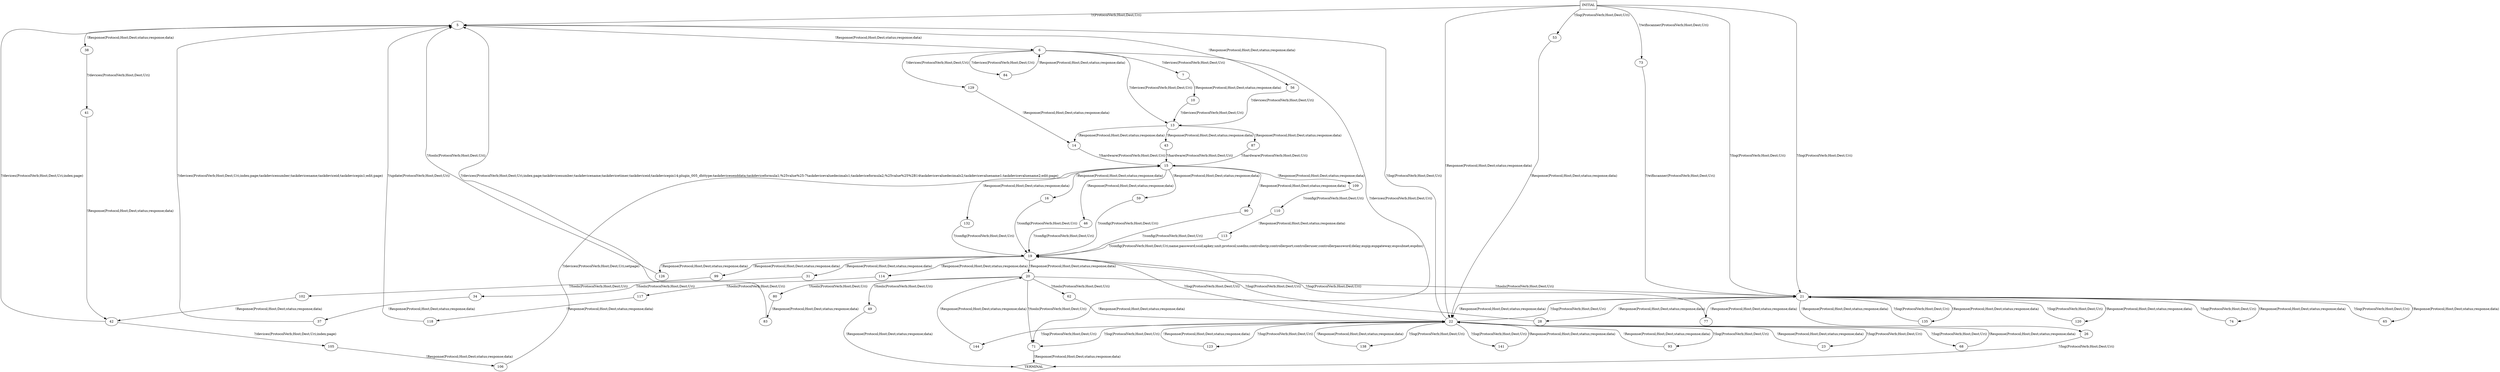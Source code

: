 digraph G {
  0 [label="INITIAL",shape=box];
  1 [label="TERMINAL",shape=diamond];
  5 [label="5"];
  6 [label="6"];
  7 [label="7"];
  10 [label="10"];
  13 [label="13"];
  14 [label="14"];
  15 [label="15"];
  16 [label="16"];
  19 [label="19"];
  20 [label="20"];
  21 [label="21"];
  22 [label="22"];
  23 [label="23"];
  26 [label="26"];
  28 [label="28"];
  31 [label="31"];
  34 [label="34"];
  37 [label="37"];
  38 [label="38"];
  41 [label="41"];
  42 [label="42"];
  43 [label="43"];
  46 [label="46"];
  49 [label="49"];
  53 [label="53"];
  56 [label="56"];
  59 [label="59"];
  62 [label="62"];
  65 [label="65"];
  68 [label="68"];
  71 [label="71"];
  73 [label="73"];
  74 [label="74"];
  77 [label="77"];
  80 [label="80"];
  83 [label="83"];
  84 [label="84"];
  87 [label="87"];
  90 [label="90"];
  93 [label="93"];
  99 [label="99"];
  102 [label="102"];
  105 [label="105"];
  106 [label="106"];
  109 [label="109"];
  110 [label="110"];
  113 [label="113"];
  114 [label="114"];
  117 [label="117"];
  118 [label="118"];
  120 [label="120"];
  123 [label="123"];
  126 [label="126"];
  129 [label="129"];
  132 [label="132"];
  135 [label="135"];
  138 [label="138"];
  141 [label="141"];
  144 [label="144"];
0->5  [label="?/(ProtocolVerb;Host;Dest;Uri)"]
5->56  [label="!Response(Protocol;Host;Dest;status;response;data)"]
5->38  [label="!Response(Protocol;Host;Dest;status;response;data)"]
5->6  [label="!Response(Protocol;Host;Dest;status;response;data)"]
6->71  [label="?/devices(ProtocolVerb;Host;Dest;Uri)"]
6->7  [label="?/devices(ProtocolVerb;Host;Dest;Uri)"]
6->84  [label="?/devices(ProtocolVerb;Host;Dest;Uri)"]
6->129  [label="?/devices(ProtocolVerb;Host;Dest;Uri)"]
6->13  [label="?/devices(ProtocolVerb;Host;Dest;Uri)"]
7->10  [label="!Response(Protocol;Host;Dest;status;response;data)"]
10->13  [label="?/devices(ProtocolVerb;Host;Dest;Uri)"]
13->43  [label="!Response(Protocol;Host;Dest;status;response;data)"]
13->87  [label="!Response(Protocol;Host;Dest;status;response;data)"]
13->14  [label="!Response(Protocol;Host;Dest;status;response;data)"]
14->15  [label="?/hardware(ProtocolVerb;Host;Dest;Uri)"]
15->109  [label="!Response(Protocol;Host;Dest;status;response;data)"]
15->59  [label="!Response(Protocol;Host;Dest;status;response;data)"]
15->16  [label="!Response(Protocol;Host;Dest;status;response;data)"]
15->46  [label="!Response(Protocol;Host;Dest;status;response;data)"]
15->90  [label="!Response(Protocol;Host;Dest;status;response;data)"]
15->132  [label="!Response(Protocol;Host;Dest;status;response;data)"]
16->19  [label="?/config(ProtocolVerb;Host;Dest;Uri)"]
19->99  [label="!Response(Protocol;Host;Dest;status;response;data)"]
19->126  [label="!Response(Protocol;Host;Dest;status;response;data)"]
19->31  [label="!Response(Protocol;Host;Dest;status;response;data)"]
19->114  [label="!Response(Protocol;Host;Dest;status;response;data)"]
19->20  [label="!Response(Protocol;Host;Dest;status;response;data)"]
20->49  [label="?/tools(ProtocolVerb;Host;Dest;Uri)"]
20->80  [label="?/tools(ProtocolVerb;Host;Dest;Uri)"]
20->62  [label="?/tools(ProtocolVerb;Host;Dest;Uri)"]
20->71  [label="?/tools(ProtocolVerb;Host;Dest;Uri)"]
20->21  [label="?/tools(ProtocolVerb;Host;Dest;Uri)"]
21->74  [label="!Response(Protocol;Host;Dest;status;response;data)"]
21->77  [label="!Response(Protocol;Host;Dest;status;response;data)"]
21->28  [label="!Response(Protocol;Host;Dest;status;response;data)"]
21->120  [label="!Response(Protocol;Host;Dest;status;response;data)"]
21->65  [label="!Response(Protocol;Host;Dest;status;response;data)"]
21->26  [label="!Response(Protocol;Host;Dest;status;response;data)"]
21->135  [label="!Response(Protocol;Host;Dest;status;response;data)"]
21->22  [label="!Response(Protocol;Host;Dest;status;response;data)"]
22->68  [label="?/log(ProtocolVerb;Host;Dest;Uri)"]
22->71  [label="?/log(ProtocolVerb;Host;Dest;Uri)"]
22->23  [label="?/log(ProtocolVerb;Host;Dest;Uri)"]
22->93  [label="?/log(ProtocolVerb;Host;Dest;Uri)"]
22->141  [label="?/log(ProtocolVerb;Host;Dest;Uri)"]
22->5  [label="?/log(ProtocolVerb;Host;Dest;Uri)"]
22->123  [label="?/log(ProtocolVerb;Host;Dest;Uri)"]
22->144  [label="?/log(ProtocolVerb;Host;Dest;Uri)"]
22->138  [label="?/log(ProtocolVerb;Host;Dest;Uri)"]
22->19  [label="?/log(ProtocolVerb;Host;Dest;Uri)"]
22->21  [label="?/log(ProtocolVerb;Host;Dest;Uri)"]
23->22  [label="!Response(Protocol;Host;Dest;status;response;data)"]
26->1  [label="?/log(ProtocolVerb;Host;Dest;Uri)"]
0->22  [label="!Response(Protocol;Host;Dest;status;response;data)"]
28->19  [label="?/log(ProtocolVerb;Host;Dest;Uri)"]
31->34  [label="?/tools(ProtocolVerb;Host;Dest;Uri)"]
34->37  [label="!Response(Protocol;Host;Dest;status;response;data)"]
37->5  [label="?/devices(ProtocolVerb;Host;Dest;Uri;index;page;taskdevicenumber;taskdevicename;taskdeviceid;taskdevicepin1;edit;page)"]
38->41  [label="?/devices(ProtocolVerb;Host;Dest;Uri)"]
41->42  [label="!Response(Protocol;Host;Dest;status;response;data)"]
42->5  [label="?/devices(ProtocolVerb;Host;Dest;Uri;index;page)"]
42->105  [label="?/devices(ProtocolVerb;Host;Dest;Uri;index;page)"]
43->15  [label="?/hardware(ProtocolVerb;Host;Dest;Uri)"]
46->19  [label="?/config(ProtocolVerb;Host;Dest;Uri)"]
49->1  [label="!Response(Protocol;Host;Dest;status;response;data)"]
0->53  [label="?/log(ProtocolVerb;Host;Dest;Uri)"]
53->22  [label="!Response(Protocol;Host;Dest;status;response;data)"]
56->13  [label="?/devices(ProtocolVerb;Host;Dest;Uri)"]
59->19  [label="?/config(ProtocolVerb;Host;Dest;Uri)"]
62->22  [label="!Response(Protocol;Host;Dest;status;response;data)"]
65->21  [label="?/log(ProtocolVerb;Host;Dest;Uri)"]
68->22  [label="!Response(Protocol;Host;Dest;status;response;data)"]
71->1  [label="!Response(Protocol;Host;Dest;status;response;data)"]
0->73  [label="?/wifiscanner(ProtocolVerb;Host;Dest;Uri)"]
73->21  [label="?/wifiscanner(ProtocolVerb;Host;Dest;Uri)"]
74->21  [label="?/log(ProtocolVerb;Host;Dest;Uri)"]
77->19  [label="?/log(ProtocolVerb;Host;Dest;Uri)"]
80->83  [label="!Response(Protocol;Host;Dest;status;response;data)"]
83->5  [label="?/devices(ProtocolVerb;Host;Dest;Uri;index;page;taskdevicenumber;taskdevicename;taskdevicetimer;taskdeviceid;taskdevicepin14;plugin_005_dhttype;taskdevicesenddata;taskdeviceformula1;%25value%25-7taskdevicevaluedecimals1;taskdeviceformula2;%25value%25%2B14taskdevicevaluedecimals2;taskdevicevaluename1;taskdevicevaluename2;edit;page)"]
84->6  [label="!Response(Protocol;Host;Dest;status;response;data)"]
87->15  [label="?/hardware(ProtocolVerb;Host;Dest;Uri)"]
90->19  [label="?/config(ProtocolVerb;Host;Dest;Uri)"]
93->22  [label="!Response(Protocol;Host;Dest;status;response;data)"]
0->21  [label="?/log(ProtocolVerb;Host;Dest;Uri)"]
99->102  [label="?/tools(ProtocolVerb;Host;Dest;Uri)"]
102->42  [label="!Response(Protocol;Host;Dest;status;response;data)"]
105->106  [label="!Response(Protocol;Host;Dest;status;response;data)"]
106->15  [label="?/devices(ProtocolVerb;Host;Dest;Uri;setpage)"]
109->110  [label="?/config(ProtocolVerb;Host;Dest;Uri)"]
110->113  [label="!Response(Protocol;Host;Dest;status;response;data)"]
113->19  [label="?/config(ProtocolVerb;Host;Dest;Uri;name;password;ssid;apkey;unit;protocol;usedns;controllerip;controllerport;controlleruser;controllerpassword;delay;espip;espgateway;espsubnet;espdns)"]
114->117  [label="?/tools(ProtocolVerb;Host;Dest;Uri)"]
117->118  [label="!Response(Protocol;Host;Dest;status;response;data)"]
118->5  [label="?/update(ProtocolVerb;Host;Dest;Uri)"]
0->21  [label="?/log(ProtocolVerb;Host;Dest;Uri)"]
120->21  [label="?/log(ProtocolVerb;Host;Dest;Uri)"]
123->22  [label="!Response(Protocol;Host;Dest;status;response;data)"]
126->5  [label="?/tools(ProtocolVerb;Host;Dest;Uri)"]
129->14  [label="!Response(Protocol;Host;Dest;status;response;data)"]
132->19  [label="?/config(ProtocolVerb;Host;Dest;Uri)"]
135->21  [label="?/log(ProtocolVerb;Host;Dest;Uri)"]
138->22  [label="!Response(Protocol;Host;Dest;status;response;data)"]
141->22  [label="!Response(Protocol;Host;Dest;status;response;data)"]
144->20  [label="!Response(Protocol;Host;Dest;status;response;data)"]
}
